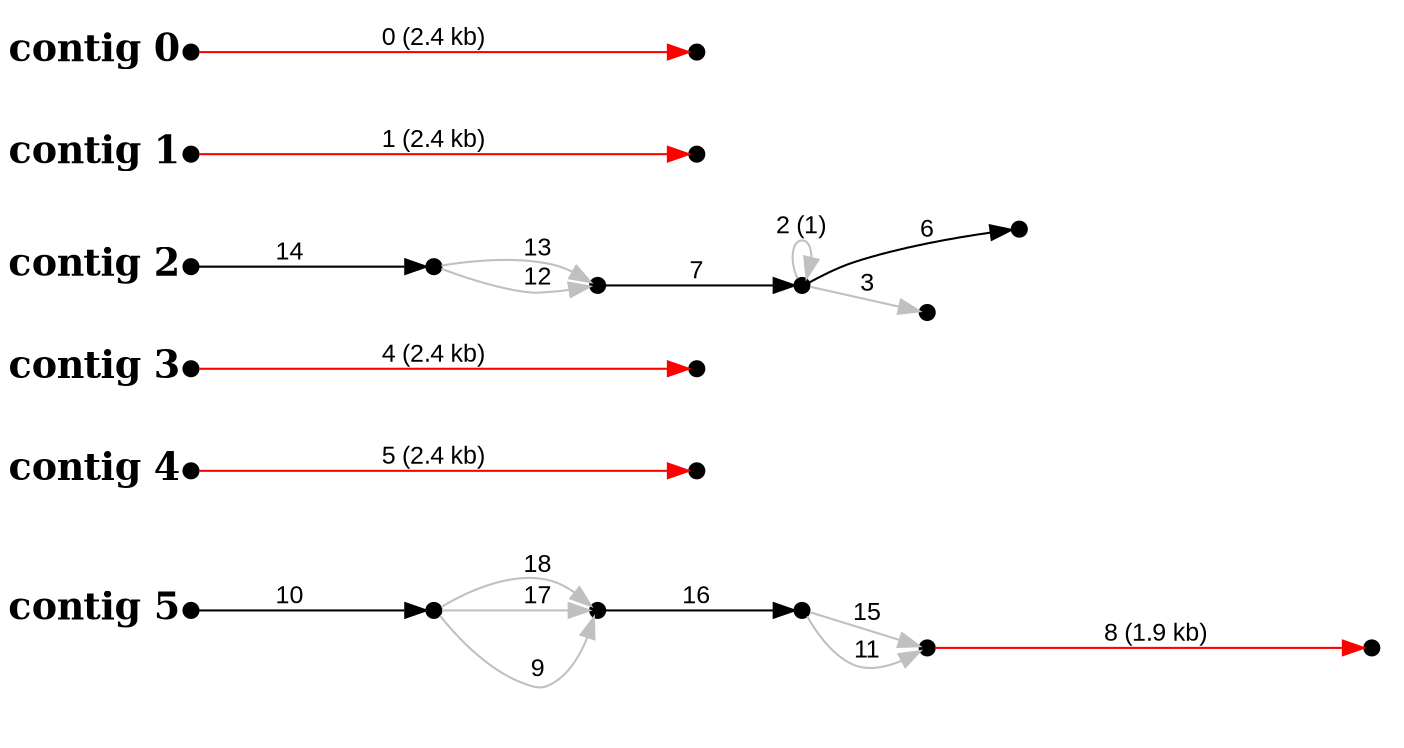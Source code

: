 digraph G {

node [width=0.1,height=0.1,fontsize=10,shape=point];
edge [fontsize=12,penwidth=1,arrowsize=1,fontname=Arial];
margin=1.0;
rankdir=LR;
labeljust=l;
margin=0;

subgraph cluster5 {
color=white;
13 -> 12 [minlen=4,color=red,label="8 (1.9 kb)"];
14 -> 15 [minlen=2,color=black,label="10",taillabel="contig 5",labelangle=180,weight=10000,labeldistance=5,labelfontsize=18,labelfontname="Times-Bold"];
15 -> 17 [minlen=1,color=gray,label="9"];
15 -> 17 [minlen=1,color=gray,label="17"];
15 -> 17 [minlen=1,color=gray,label="18"];
16 -> 13 [minlen=1,color=gray,label="11"];
16 -> 13 [minlen=1,color=gray,label="15"];
17 -> 16 [minlen=2,color=black,label="16"];
}

subgraph cluster4 {
color=white;
7 -> 8 [minlen=4,color=red,label="5 (2.4 kb)",taillabel="contig 4",labelangle=180,weight=10000,labeldistance=5,labelfontsize=18,labelfontname="Times-Bold"];
}

subgraph cluster3 {
color=white;
5 -> 6 [minlen=4,color=red,label="4 (2.4 kb)",taillabel="contig 3",labelangle=180,weight=10000,labeldistance=5,labelfontsize=18,labelfontname="Times-Bold"];
}

subgraph cluster2 {
color=white;
10 -> 4 [minlen=1,color=gray,label="3"];
10 -> 9 [minlen=2,color=black,label="6"];
10 -> 10 [minlen=1,color=gray,label="2 (1)"];
11 -> 10 [minlen=2,color=black,label="7"];
18 -> 11 [minlen=1,color=gray,label="12"];
18 -> 11 [minlen=1,color=gray,label="13"];
19 -> 18 [minlen=2,color=black,label="14",taillabel="contig 2",labelangle=180,weight=10000,labeldistance=5,labelfontsize=18,labelfontname="Times-Bold"];
}

subgraph cluster1 {
color=white;
2 -> 3 [minlen=4,color=red,label="1 (2.4 kb)",taillabel="contig 1",labelangle=180,weight=10000,labeldistance=5,labelfontsize=18,labelfontname="Times-Bold"];
}

subgraph cluster0 {
color=white;
0 -> 1 [minlen=4,color=red,label="0 (2.4 kb)",taillabel="contig 0",labelangle=180,weight=10000,labeldistance=5,labelfontsize=18,labelfontname="Times-Bold"];
}

}
#done
